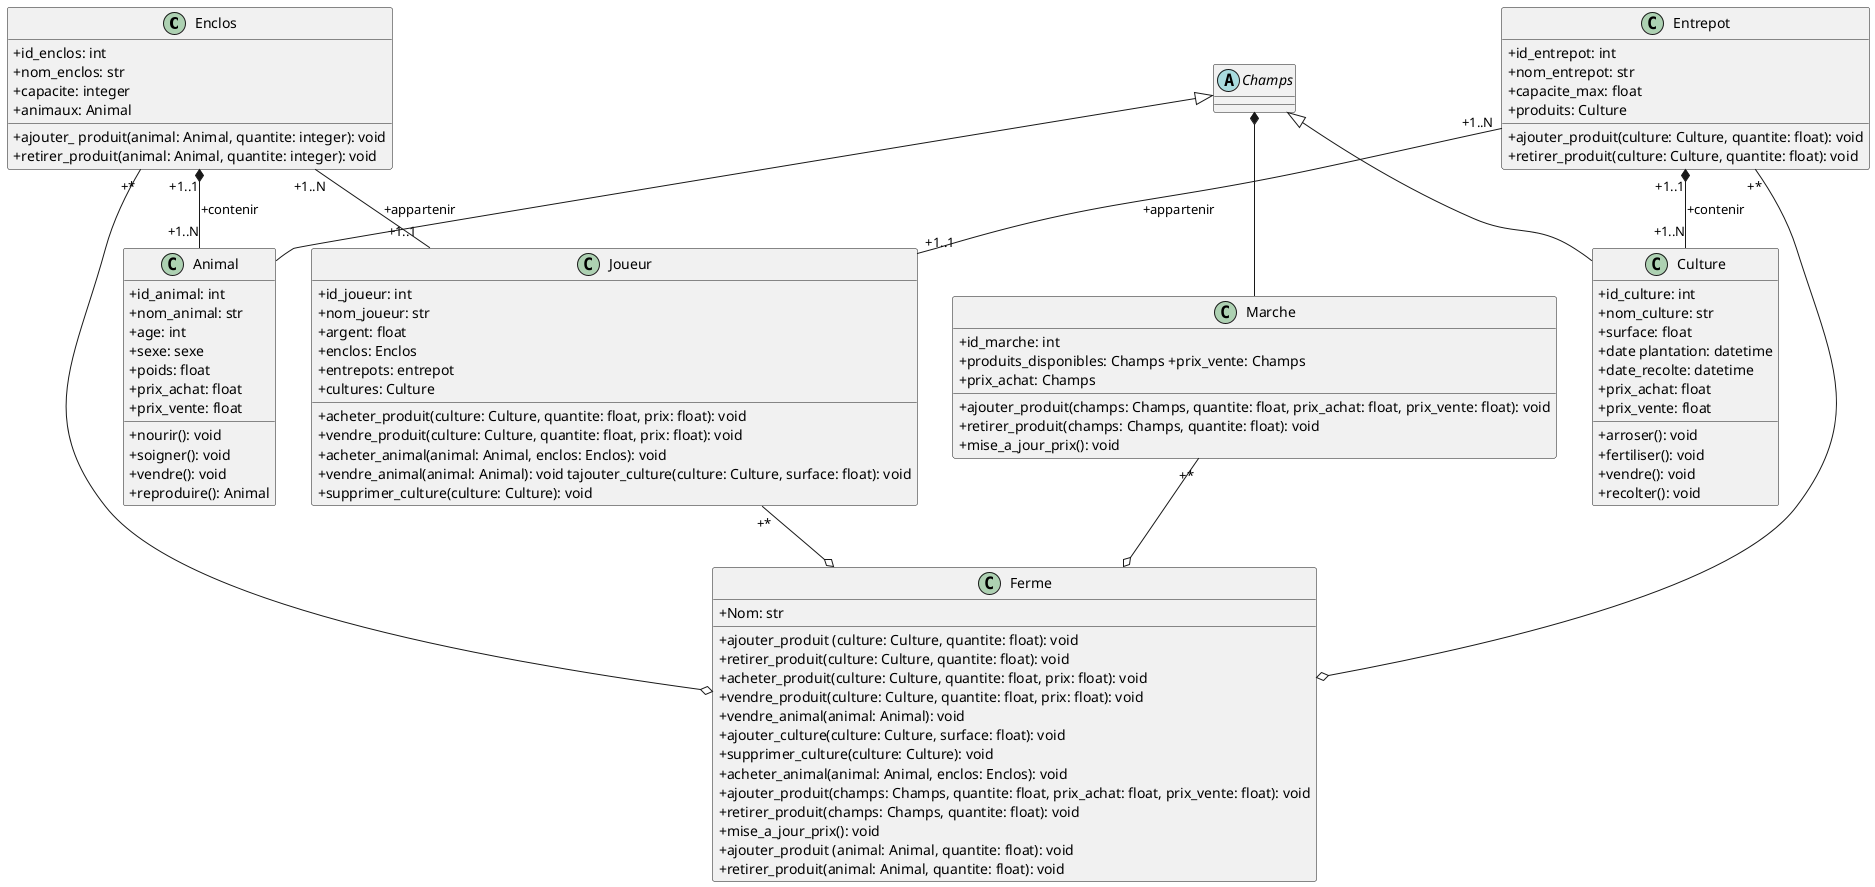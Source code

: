 @startuml
skinparam classAttributeIconSize 0
class Enclos {
   +id_enclos: int
   +nom_enclos: str
   +capacite: integer
   +animaux: Animal
   +ajouter_ produit(animal: Animal, quantite: integer): void
   +retirer_produit(animal: Animal, quantite: integer): void
}

class Animal {
   +id_animal: int 
   +nom_animal: str 
   +age: int 
   +sexe: sexe
   +poids: float
   +prix_achat: float
   +prix_vente: float
   +nourir(): void
   +soigner(): void
   +vendre(): void
   +reproduire(): Animal
}

class Culture {
   +id_culture: int 
   +nom_culture: str 
   +surface: float 
   +date plantation: datetime 
   +date_recolte: datetime 
   +prix_achat: float 
   +prix_vente: float 
   +arroser(): void 
   +fertiliser(): void 
   +vendre(): void 
   +recolter(): void
}

class Entrepot {
   +id_entrepot: int 
   +nom_entrepot: str 
   +capacite_max: float
   +produits: Culture
   +ajouter_produit(culture: Culture, quantite: float): void 
   +retirer_produit(culture: Culture, quantite: float): void
}

class Joueur {
   +id_joueur: int 
   +nom_joueur: str 
   +argent: float 
   +enclos: Enclos 
   +entrepots: entrepot 
   +cultures: Culture
   +acheter_produit(culture: Culture, quantite: float, prix: float): void
   +vendre_produit(culture: Culture, quantite: float, prix: float): void 
   +acheter_animal(animal: Animal, enclos: Enclos): void 
   +vendre_animal(animal: Animal): void tajouter_culture(culture: Culture, surface: float): void 
   +supprimer_culture(culture: Culture): void
}

class Marche {
   +id_marche: int
   +produits_disponibles: Champs +prix_vente: Champs 
   +prix_achat: Champs
   +ajouter_produit(champs: Champs, quantite: float, prix_achat: float, prix_vente: float): void
   +retirer_produit(champs: Champs, quantite: float): void
   +mise_a_jour_prix(): void
}

class Ferme {
   +Nom: str
   +ajouter_produit (culture: Culture, quantite: float): void 
   +retirer_produit(culture: Culture, quantite: float): void 
   +acheter_produit(culture: Culture, quantite: float, prix: float): void 
   +vendre_produit(culture: Culture, quantite: float, prix: float): void 
   +vendre_animal(animal: Animal): void 
   +ajouter_culture(culture: Culture, surface: float): void 
   +supprimer_culture(culture: Culture): void 
   +acheter_animal(animal: Animal, enclos: Enclos): void 
   +ajouter_produit(champs: Champs, quantite: float, prix_achat: float, prix_vente: float): void 
   +retirer_produit(champs: Champs, quantite: float): void
   +mise_a_jour_prix(): void
   +ajouter_produit (animal: Animal, quantite: float): void 
   +retirer_produit(animal: Animal, quantite: float): void
}

Abstract Champs {}

Enclos "+1..1" *-- "+1..N" Animal : +contenir
Enclos "+1..N" -- "+1..1" Joueur : +appartenir
Entrepot "+1..N" -- "+1..1" Joueur : +appartenir
Entrepot "+1..1" *-- "+1..N" Culture : +contenir
Enclos "+*" --o Ferme
Joueur "+*" --o Ferme
Marche "+*" --o Ferme
Entrepot "+*" --o Ferme
Champs *-- Marche
Champs <|-- Animal
Champs <|-- Culture
@enduml